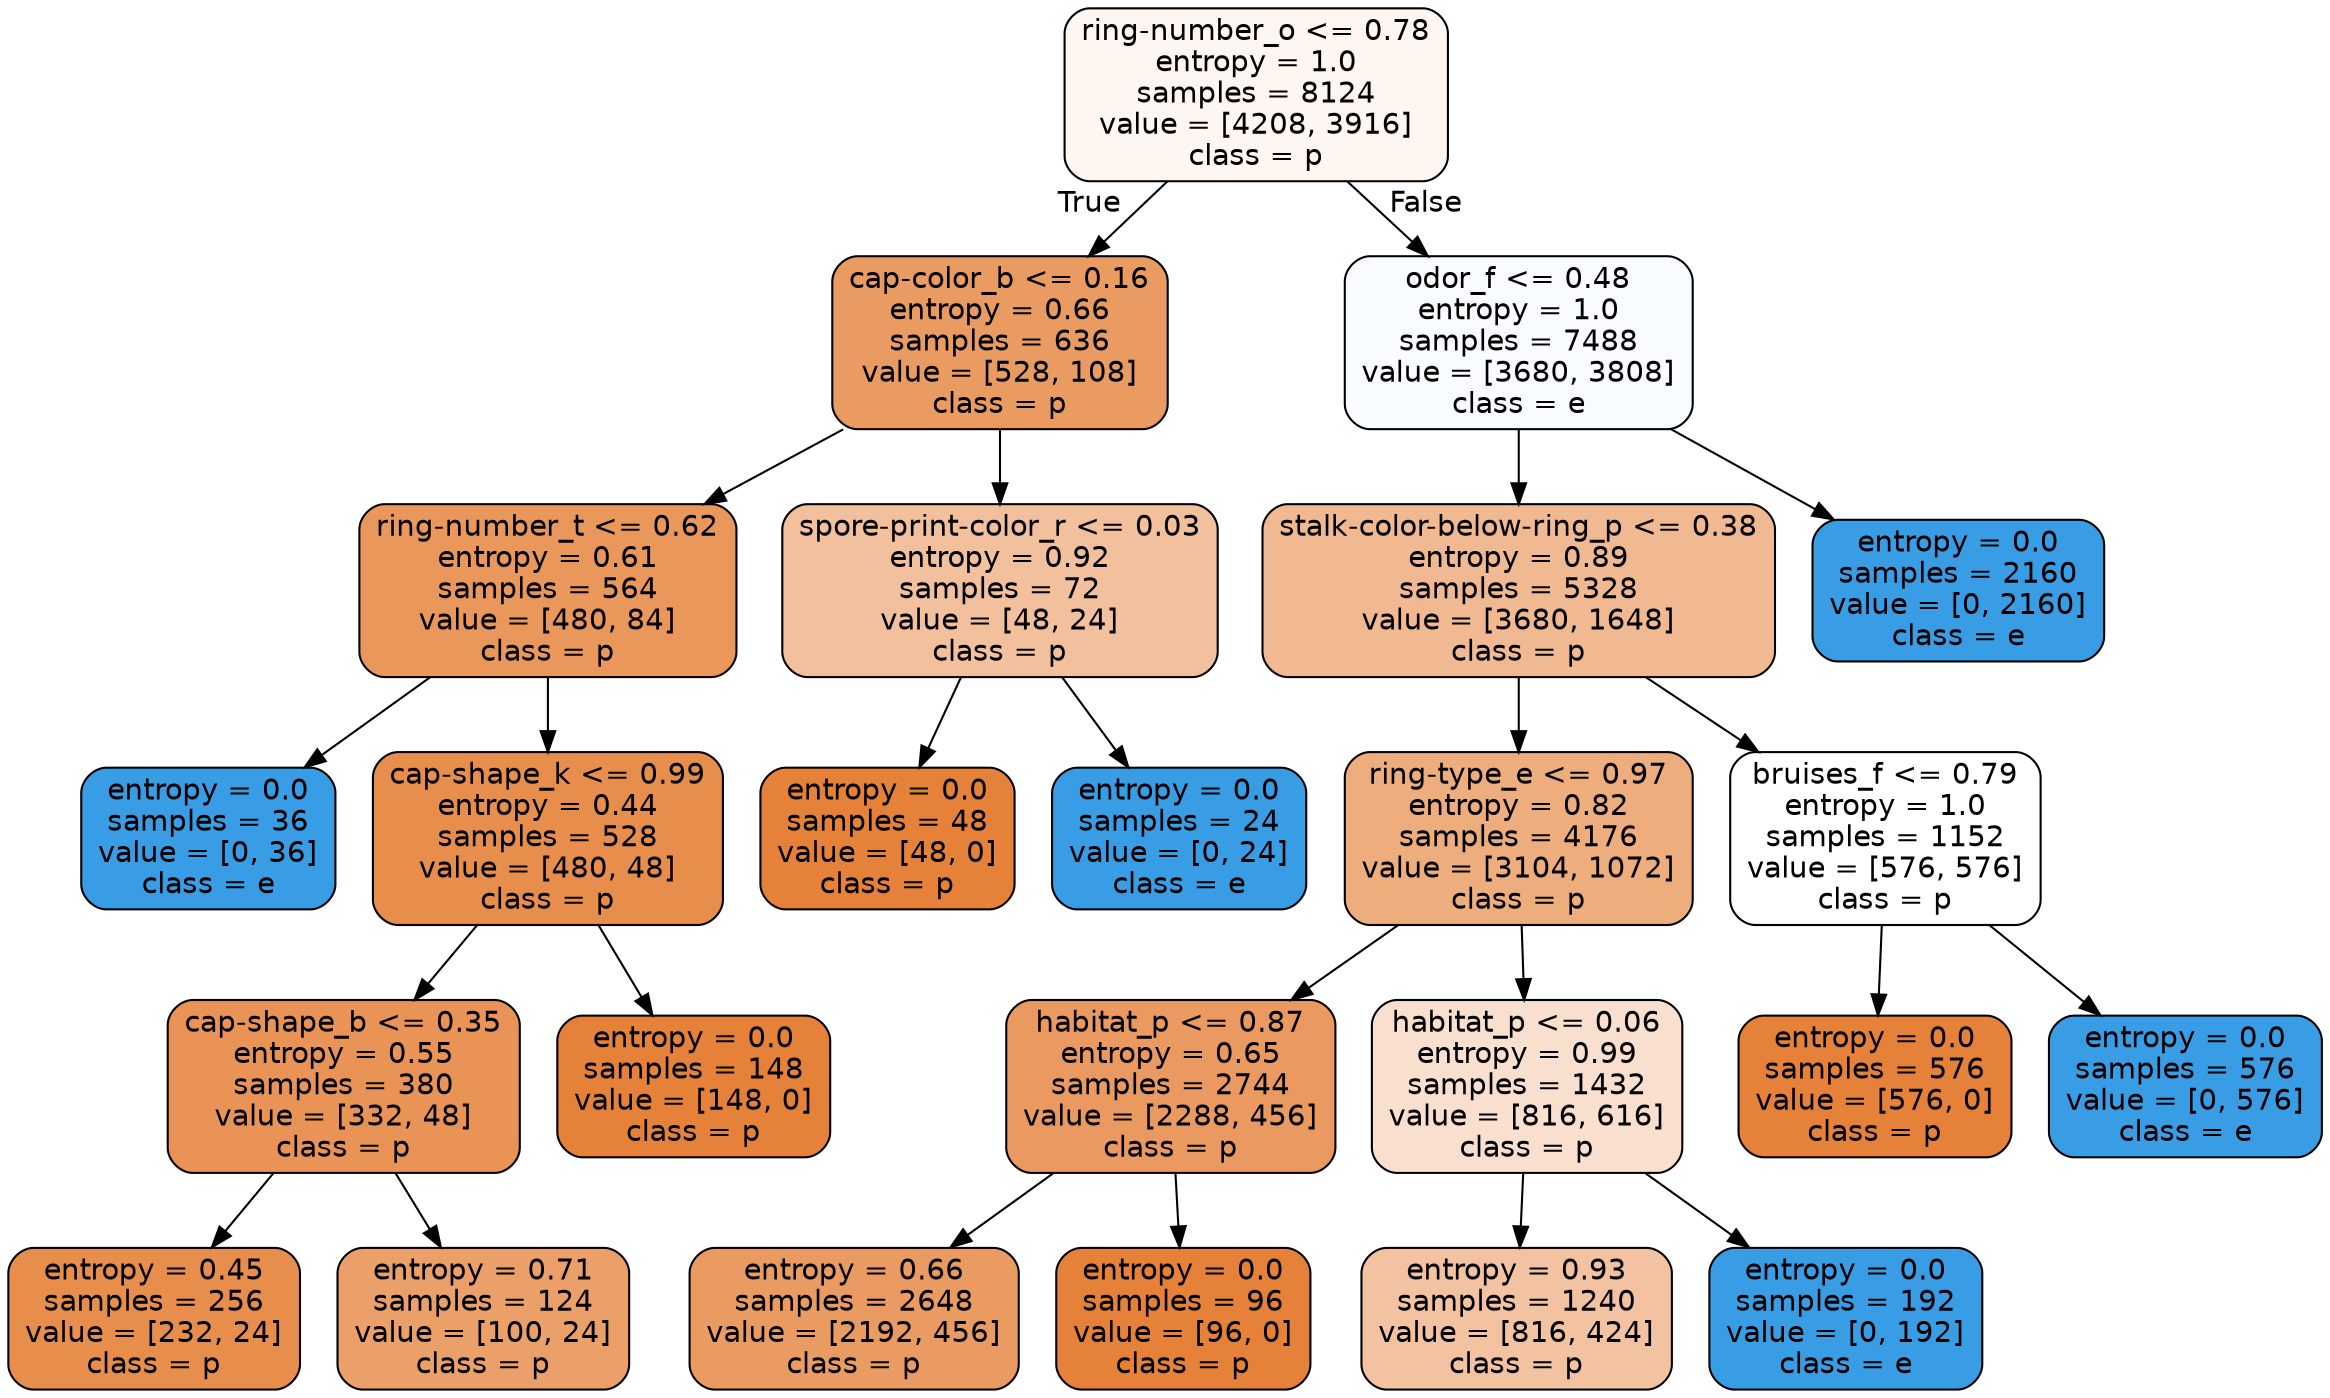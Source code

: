digraph Tree {
node [shape=box, style="filled, rounded", color="black", fontname=helvetica] ;
edge [fontname=helvetica] ;
0 [label="ring-number_o <= 0.78\nentropy = 1.0\nsamples = 8124\nvalue = [4208, 3916]\nclass = p", fillcolor="#fdf6f1"] ;
1 [label="cap-color_b <= 0.16\nentropy = 0.66\nsamples = 636\nvalue = [528, 108]\nclass = p", fillcolor="#ea9b61"] ;
0 -> 1 [labeldistance=2.5, labelangle=45, headlabel="True"] ;
2 [label="ring-number_t <= 0.62\nentropy = 0.61\nsamples = 564\nvalue = [480, 84]\nclass = p", fillcolor="#ea975c"] ;
1 -> 2 ;
3 [label="entropy = 0.0\nsamples = 36\nvalue = [0, 36]\nclass = e", fillcolor="#399de5"] ;
2 -> 3 ;
4 [label="cap-shape_k <= 0.99\nentropy = 0.44\nsamples = 528\nvalue = [480, 48]\nclass = p", fillcolor="#e88e4d"] ;
2 -> 4 ;
5 [label="cap-shape_b <= 0.35\nentropy = 0.55\nsamples = 380\nvalue = [332, 48]\nclass = p", fillcolor="#e99356"] ;
4 -> 5 ;
6 [label="entropy = 0.45\nsamples = 256\nvalue = [232, 24]\nclass = p", fillcolor="#e88e4d"] ;
5 -> 6 ;
7 [label="entropy = 0.71\nsamples = 124\nvalue = [100, 24]\nclass = p", fillcolor="#eb9f69"] ;
5 -> 7 ;
8 [label="entropy = 0.0\nsamples = 148\nvalue = [148, 0]\nclass = p", fillcolor="#e58139"] ;
4 -> 8 ;
9 [label="spore-print-color_r <= 0.03\nentropy = 0.92\nsamples = 72\nvalue = [48, 24]\nclass = p", fillcolor="#f2c09c"] ;
1 -> 9 ;
10 [label="entropy = 0.0\nsamples = 48\nvalue = [48, 0]\nclass = p", fillcolor="#e58139"] ;
9 -> 10 ;
11 [label="entropy = 0.0\nsamples = 24\nvalue = [0, 24]\nclass = e", fillcolor="#399de5"] ;
9 -> 11 ;
12 [label="odor_f <= 0.48\nentropy = 1.0\nsamples = 7488\nvalue = [3680, 3808]\nclass = e", fillcolor="#f8fcfe"] ;
0 -> 12 [labeldistance=2.5, labelangle=-45, headlabel="False"] ;
13 [label="stalk-color-below-ring_p <= 0.38\nentropy = 0.89\nsamples = 5328\nvalue = [3680, 1648]\nclass = p", fillcolor="#f1b992"] ;
12 -> 13 ;
14 [label="ring-type_e <= 0.97\nentropy = 0.82\nsamples = 4176\nvalue = [3104, 1072]\nclass = p", fillcolor="#eead7d"] ;
13 -> 14 ;
15 [label="habitat_p <= 0.87\nentropy = 0.65\nsamples = 2744\nvalue = [2288, 456]\nclass = p", fillcolor="#ea9a60"] ;
14 -> 15 ;
16 [label="entropy = 0.66\nsamples = 2648\nvalue = [2192, 456]\nclass = p", fillcolor="#ea9b62"] ;
15 -> 16 ;
17 [label="entropy = 0.0\nsamples = 96\nvalue = [96, 0]\nclass = p", fillcolor="#e58139"] ;
15 -> 17 ;
18 [label="habitat_p <= 0.06\nentropy = 0.99\nsamples = 1432\nvalue = [816, 616]\nclass = p", fillcolor="#f9e0ce"] ;
14 -> 18 ;
19 [label="entropy = 0.93\nsamples = 1240\nvalue = [816, 424]\nclass = p", fillcolor="#f3c2a0"] ;
18 -> 19 ;
20 [label="entropy = 0.0\nsamples = 192\nvalue = [0, 192]\nclass = e", fillcolor="#399de5"] ;
18 -> 20 ;
21 [label="bruises_f <= 0.79\nentropy = 1.0\nsamples = 1152\nvalue = [576, 576]\nclass = p", fillcolor="#ffffff"] ;
13 -> 21 ;
22 [label="entropy = 0.0\nsamples = 576\nvalue = [576, 0]\nclass = p", fillcolor="#e58139"] ;
21 -> 22 ;
23 [label="entropy = 0.0\nsamples = 576\nvalue = [0, 576]\nclass = e", fillcolor="#399de5"] ;
21 -> 23 ;
24 [label="entropy = 0.0\nsamples = 2160\nvalue = [0, 2160]\nclass = e", fillcolor="#399de5"] ;
12 -> 24 ;
}